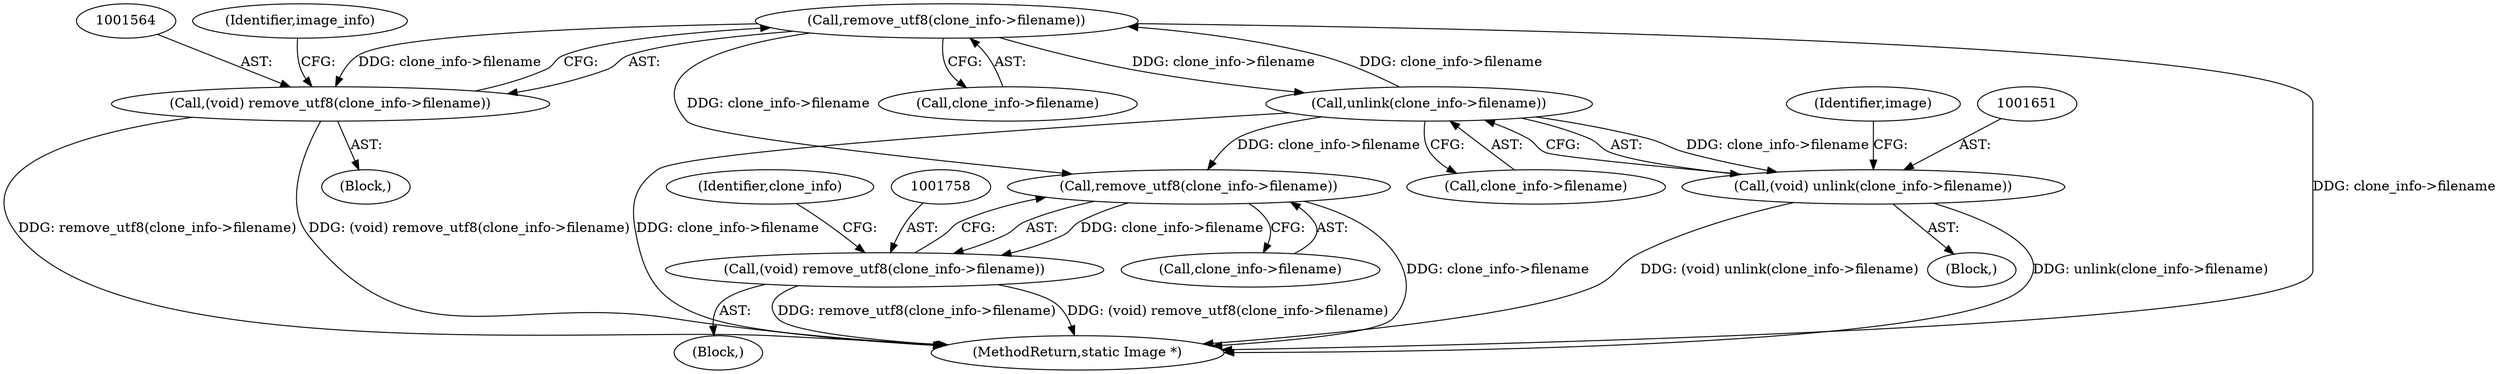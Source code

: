 digraph "0_ImageMagick_b173a352397877775c51c9a0e9d59eb6ce24c455@API" {
"1001565" [label="(Call,remove_utf8(clone_info->filename))"];
"1001652" [label="(Call,unlink(clone_info->filename))"];
"1001565" [label="(Call,remove_utf8(clone_info->filename))"];
"1001563" [label="(Call,(void) remove_utf8(clone_info->filename))"];
"1001759" [label="(Call,remove_utf8(clone_info->filename))"];
"1001757" [label="(Call,(void) remove_utf8(clone_info->filename))"];
"1001650" [label="(Call,(void) unlink(clone_info->filename))"];
"1001563" [label="(Call,(void) remove_utf8(clone_info->filename))"];
"1001650" [label="(Call,(void) unlink(clone_info->filename))"];
"1001570" [label="(Identifier,image_info)"];
"1001759" [label="(Call,remove_utf8(clone_info->filename))"];
"1001785" [label="(MethodReturn,static Image *)"];
"1001553" [label="(Block,)"];
"1001757" [label="(Call,(void) remove_utf8(clone_info->filename))"];
"1001640" [label="(Block,)"];
"1001565" [label="(Call,remove_utf8(clone_info->filename))"];
"1001747" [label="(Block,)"];
"1001653" [label="(Call,clone_info->filename)"];
"1001652" [label="(Call,unlink(clone_info->filename))"];
"1000381" [label="(Identifier,image)"];
"1001760" [label="(Call,clone_info->filename)"];
"1001566" [label="(Call,clone_info->filename)"];
"1001764" [label="(Identifier,clone_info)"];
"1001565" -> "1001563"  [label="AST: "];
"1001565" -> "1001566"  [label="CFG: "];
"1001566" -> "1001565"  [label="AST: "];
"1001563" -> "1001565"  [label="CFG: "];
"1001565" -> "1001785"  [label="DDG: clone_info->filename"];
"1001565" -> "1001563"  [label="DDG: clone_info->filename"];
"1001652" -> "1001565"  [label="DDG: clone_info->filename"];
"1001565" -> "1001652"  [label="DDG: clone_info->filename"];
"1001565" -> "1001759"  [label="DDG: clone_info->filename"];
"1001652" -> "1001650"  [label="AST: "];
"1001652" -> "1001653"  [label="CFG: "];
"1001653" -> "1001652"  [label="AST: "];
"1001650" -> "1001652"  [label="CFG: "];
"1001652" -> "1001785"  [label="DDG: clone_info->filename"];
"1001652" -> "1001650"  [label="DDG: clone_info->filename"];
"1001652" -> "1001759"  [label="DDG: clone_info->filename"];
"1001563" -> "1001553"  [label="AST: "];
"1001564" -> "1001563"  [label="AST: "];
"1001570" -> "1001563"  [label="CFG: "];
"1001563" -> "1001785"  [label="DDG: (void) remove_utf8(clone_info->filename)"];
"1001563" -> "1001785"  [label="DDG: remove_utf8(clone_info->filename)"];
"1001759" -> "1001757"  [label="AST: "];
"1001759" -> "1001760"  [label="CFG: "];
"1001760" -> "1001759"  [label="AST: "];
"1001757" -> "1001759"  [label="CFG: "];
"1001759" -> "1001785"  [label="DDG: clone_info->filename"];
"1001759" -> "1001757"  [label="DDG: clone_info->filename"];
"1001757" -> "1001747"  [label="AST: "];
"1001758" -> "1001757"  [label="AST: "];
"1001764" -> "1001757"  [label="CFG: "];
"1001757" -> "1001785"  [label="DDG: remove_utf8(clone_info->filename)"];
"1001757" -> "1001785"  [label="DDG: (void) remove_utf8(clone_info->filename)"];
"1001650" -> "1001640"  [label="AST: "];
"1001651" -> "1001650"  [label="AST: "];
"1000381" -> "1001650"  [label="CFG: "];
"1001650" -> "1001785"  [label="DDG: (void) unlink(clone_info->filename)"];
"1001650" -> "1001785"  [label="DDG: unlink(clone_info->filename)"];
}
